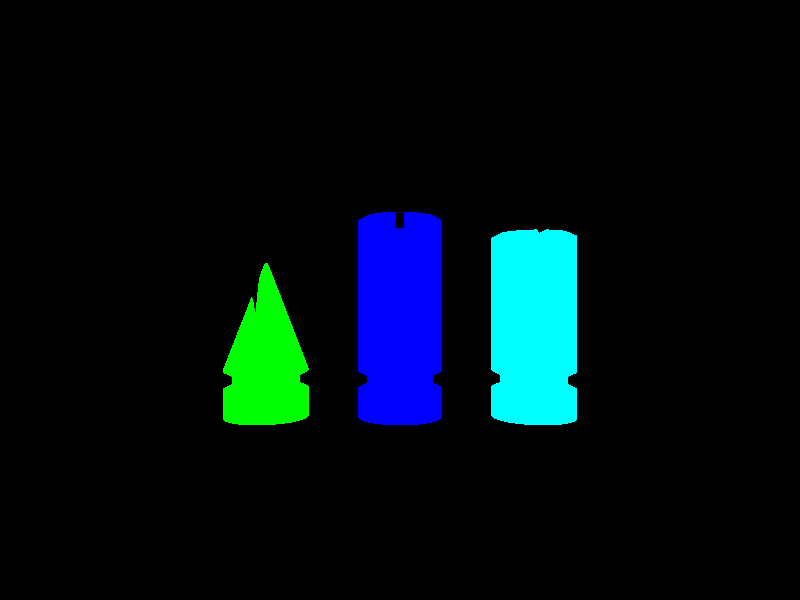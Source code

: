 //Chess
//November 23, 2015

#declare feet = 12;

#declare BaseTotalHeight = 2.5;
#declare HeightOfBoard = 1/4;
#declare HeightOfTop = HeightOfBoard/2;
#declare BaseMinusBoardAndTop = BaseTotalHeight-HeightOfBoard-HeightOfTop;
#declare BaseWidthLength = 16;
#declare BasePerimeter = .5;
#declare BoardWidthLength = BaseWidthLength-(BasePerimeter*2);
#declare BoardPerimeter = ((BoardWidthLength/8)-1.75)/2;
#declare SquareWidthLength = 1.75;
#declare HandleLength = 3;

#declare RadiusPieces = 1.25/2;
#declare KingHeight = 3;
#declare QueenHeight = KingHeight-.25;
#declare BishopHeight =  KingHeight-.7;
#declare KnightHeight = KingHeight-.75;
#declare CastleHeight = KingHeight-1;
#declare PawnHeight = KingHeight/2;



camera {
	location <0,1.75,-.75*feet>
	look_at <0,1.75,0>
}

light_source {
	<0,20,2*feet>
	rgb <1,1,1>*2
}

light_source {
	<-16,-1*feet,2*feet>
	rgb <1,1,1>*2
}


//ChessBoard:

#declare Board = 	box { //change to have checkers and perimeter
		<-BoardWidthLength/2,-HeightOfBoard,-BoardWidthLength/2>
		<BoardWidthLength/2,HeightOfBoard,BoardWidthLength/2>
};

#declare WoodBase = difference {
	box {
		<0,0,0>
		<BaseWidthLength,BaseMinusBoardAndTop,BaseWidthLength>
	}
	box {
		<-1,-1,-HandleLength/2>
		<BaseWidthLength+1,BaseMinusBoardAndTop-.5,HandleLength/2>
		translate <0,0,BaseWidthLength/2>
	}
	object {
		Board
		translate <BaseWidthLength/2,BaseMinusBoardAndTop+HeightOfTop/2,BaseWidthLength/2>
	}
	//wood texture
};

#declare MirrorTop = difference {
	box{
		<-BaseWidthLength/2-.25,-HeightOfTop/2,-BaseWidthLength/2-.25>
		<BaseWidthLength/2+.25,HeightOfTop/2,BaseWidthLength/2+.25>
	}
	object {
		Board
	}
	translate <BaseWidthLength/2,BaseMinusBoardAndTop+HeightOfTop/2,BaseWidthLength/2>
	//silver texture
};

#declare Chessboard = union{
	object {
		WoodBase
		texture {pigment { rgb <1,0,1>}}
	}
	object {
		MirrorTop
		texture {pigment { rgb <0,0,1>}}
	}
	object {
		Board
		translate <BaseWidthLength/2,BaseMinusBoardAndTop+HeightOfTop/2,BaseWidthLength/2>
		texture {pigment {rgb <0,1,0>}}
	}
};

/*object {
	Chessboard
}*/

//Pieces

#declare CutoutSize = 1/8;
#declare DifferenceEdge = lathe {
	linear_spline 
	4
	<RadiusPieces-CutoutSize,-(CutoutSize/4)*1.0001>
	<RadiusPieces*1.001,-(CutoutSize/4)*1.0001>
	<RadiusPieces*1.001,CutoutSize/4>
	<RadiusPieces-CutoutSize,-(CutoutSize/4)*1.0001>
};


#declare DifferenceCylinder = difference {
	cylinder {
		<0,0,0>
		<0,CutoutSize,0>
		RadiusPieces+1
	}
	cylinder {
		<0,0,0>
		<0,CutoutSize,0>
		RadiusPieces-CutoutSize
	}
	translate <0,.5,0>
};

#declare DifferenceBottom = union {
	object {
		DifferenceCylinder
	}
	object {
		DifferenceEdge
		rotate <180,0,0>
		translate <0,.5-CutoutSize/4,0>
	}
	object {
		DifferenceEdge
		translate <0,.5+CutoutSize/4+CutoutSize,0>
	}
};

#declare KingQueenCross = union {
	box {
		<-RadiusPieces,-CutoutSize,-CutoutSize/2>
		<RadiusPieces,CutoutSize+1,CutoutSize/2>
	}
	box {
		<-CutoutSize/2,-CutoutSize,-RadiusPieces>
		<CutoutSize/2,CutoutSize+1,RadiusPieces>
	}
};

//King

#declare King = difference {
	cylinder {
		<0,0,0>
		<0,KingHeight,0>
		RadiusPieces
	}
	object {
		DifferenceBottom
	}
	object {
		KingQueenCross
		translate <0,KingHeight-CutoutSize,0>
	}
	//crown wavy object
	object {
		DifferenceEdge
		rotate <180,0,0>
		translate <0,KingHeight-CutoutSize/4,0>
	}
};

#declare Queen = difference {
	cylinder {
		<0,0,0>
		<0,QueenHeight,0>
		RadiusPieces
	}
	object {
		DifferenceBottom
	}
	object {
		KingQueenCross
		translate <0,QueenHeight-CutoutSize/4,0>
	}
	object {
		DifferenceEdge
		rotate <180,0,0>
		translate <0,QueenHeight-CutoutSize/4,0>
	}
};

#declare BishopBasicShape = union {
	cylinder {
		<0,0,0>
		<0,.5+(CutoutSize*3)/4+CutoutSize,0>
		RadiusPieces
	}
	cone {
		<0,.5+(CutoutSize*3)/4+CutoutSize,0>
		RadiusPieces
		<0,BishopHeight,0>
		.025
	}
};

#declare Bishop = difference {
	object {
		BishopBasicShape
	}
	object {
		DifferenceBottom
	}
	box {
		<-CutoutSize/2,-RadiusPieces,-RadiusPieces-1>
		<CutoutSize/2,RadiusPieces/2+1,RadiusPieces+1>
		translate <-RadiusPieces/4,BishopHeight-RadiusPieces,0>
	}
};

//Knight

//Castle

//Pawn

object {
	King
	texture {pigment { rgb <0,0,1>}}
}
object {
	Queen
	translate <2,0,0>
	texture {pigment { rgb <0,1,1>}}
}
object {
	Bishop
	translate <-2,0,0>
	texture {pigment { rgb <0,1,0>}}
}

	
//object {
	//DifferenceEdge
	//rotate <180,0,0>
	//translate <0,QueenHeight-CutoutSize/2,0>
	//texture {pigment { rgb <0,0,1>}}
//}
	




